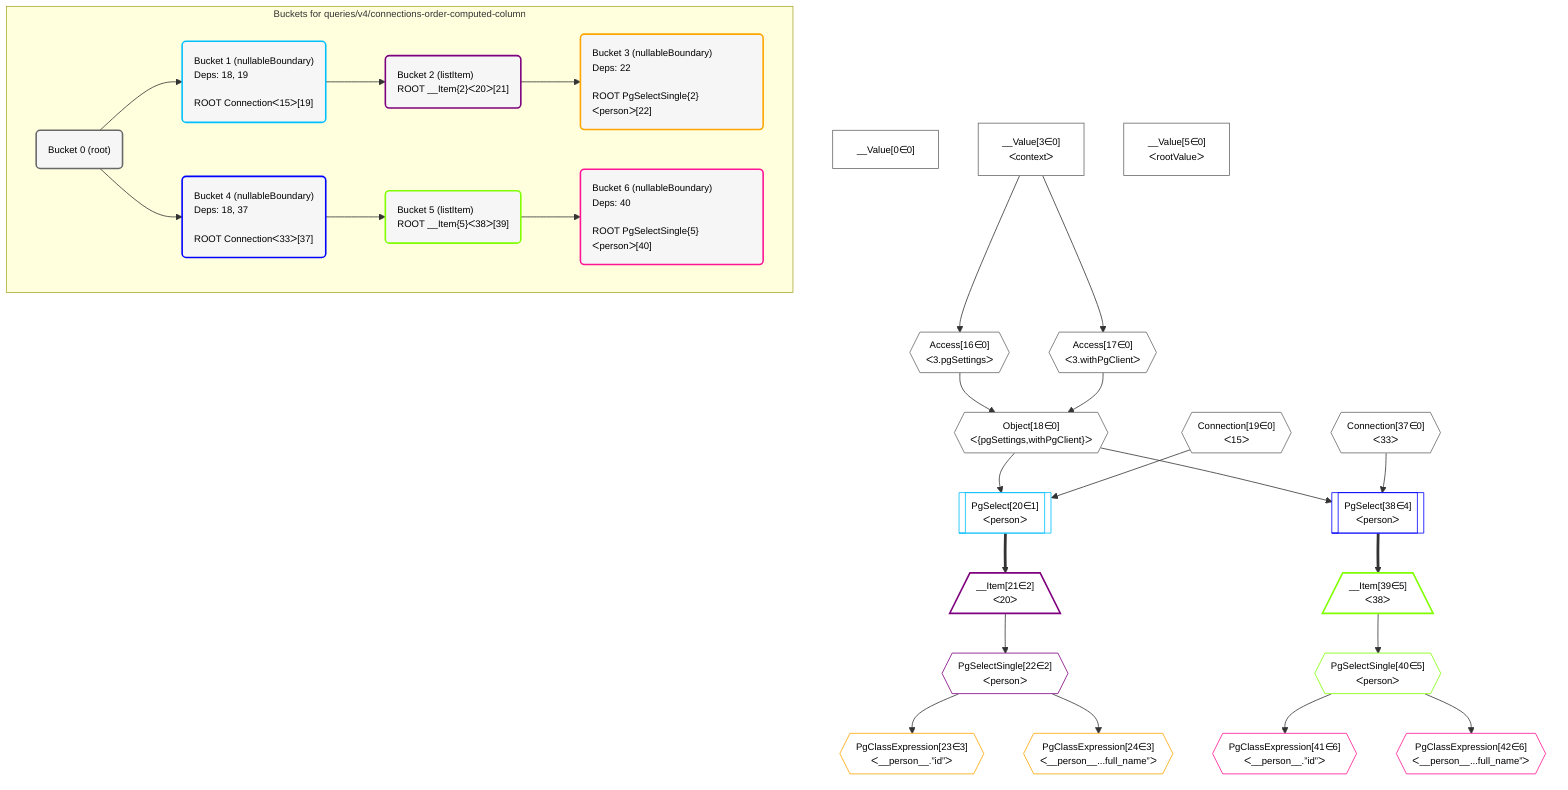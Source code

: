 %%{init: {'themeVariables': { 'fontSize': '12px'}}}%%
graph TD
    classDef path fill:#eee,stroke:#000,color:#000
    classDef plan fill:#fff,stroke-width:1px,color:#000
    classDef itemplan fill:#fff,stroke-width:2px,color:#000
    classDef unbatchedplan fill:#dff,stroke-width:1px,color:#000
    classDef sideeffectplan fill:#fcc,stroke-width:2px,color:#000
    classDef bucket fill:#f6f6f6,color:#000,stroke-width:2px,text-align:left


    %% define steps
    __Value0["__Value[0∈0]"]:::plan
    __Value3["__Value[3∈0]<br />ᐸcontextᐳ"]:::plan
    __Value5["__Value[5∈0]<br />ᐸrootValueᐳ"]:::plan
    Access16{{"Access[16∈0]<br />ᐸ3.pgSettingsᐳ"}}:::plan
    Access17{{"Access[17∈0]<br />ᐸ3.withPgClientᐳ"}}:::plan
    Object18{{"Object[18∈0]<br />ᐸ{pgSettings,withPgClient}ᐳ"}}:::plan
    Connection19{{"Connection[19∈0]<br />ᐸ15ᐳ"}}:::plan
    PgSelect20[["PgSelect[20∈1]<br />ᐸpersonᐳ"]]:::plan
    __Item21[/"__Item[21∈2]<br />ᐸ20ᐳ"\]:::itemplan
    PgSelectSingle22{{"PgSelectSingle[22∈2]<br />ᐸpersonᐳ"}}:::plan
    PgClassExpression23{{"PgClassExpression[23∈3]<br />ᐸ__person__.”id”ᐳ"}}:::plan
    PgClassExpression24{{"PgClassExpression[24∈3]<br />ᐸ__person__...full_name”ᐳ"}}:::plan
    Connection37{{"Connection[37∈0]<br />ᐸ33ᐳ"}}:::plan
    PgSelect38[["PgSelect[38∈4]<br />ᐸpersonᐳ"]]:::plan
    __Item39[/"__Item[39∈5]<br />ᐸ38ᐳ"\]:::itemplan
    PgSelectSingle40{{"PgSelectSingle[40∈5]<br />ᐸpersonᐳ"}}:::plan
    PgClassExpression41{{"PgClassExpression[41∈6]<br />ᐸ__person__.”id”ᐳ"}}:::plan
    PgClassExpression42{{"PgClassExpression[42∈6]<br />ᐸ__person__...full_name”ᐳ"}}:::plan

    %% plan dependencies
    __Value3 --> Access16
    __Value3 --> Access17
    Access16 & Access17 --> Object18
    Object18 & Connection19 --> PgSelect20
    PgSelect20 ==> __Item21
    __Item21 --> PgSelectSingle22
    PgSelectSingle22 --> PgClassExpression23
    PgSelectSingle22 --> PgClassExpression24
    Object18 & Connection37 --> PgSelect38
    PgSelect38 ==> __Item39
    __Item39 --> PgSelectSingle40
    PgSelectSingle40 --> PgClassExpression41
    PgSelectSingle40 --> PgClassExpression42

    subgraph "Buckets for queries/v4/connections-order-computed-column"
    Bucket0("Bucket 0 (root)"):::bucket
    classDef bucket0 stroke:#696969
    class Bucket0,__Value0,__Value3,__Value5,Access16,Access17,Object18,Connection19,Connection37 bucket0
    Bucket1("Bucket 1 (nullableBoundary)<br />Deps: 18, 19<br /><br />ROOT Connectionᐸ15ᐳ[19]"):::bucket
    classDef bucket1 stroke:#00bfff
    class Bucket1,PgSelect20 bucket1
    Bucket2("Bucket 2 (listItem)<br />ROOT __Item{2}ᐸ20ᐳ[21]"):::bucket
    classDef bucket2 stroke:#7f007f
    class Bucket2,__Item21,PgSelectSingle22 bucket2
    Bucket3("Bucket 3 (nullableBoundary)<br />Deps: 22<br /><br />ROOT PgSelectSingle{2}ᐸpersonᐳ[22]"):::bucket
    classDef bucket3 stroke:#ffa500
    class Bucket3,PgClassExpression23,PgClassExpression24 bucket3
    Bucket4("Bucket 4 (nullableBoundary)<br />Deps: 18, 37<br /><br />ROOT Connectionᐸ33ᐳ[37]"):::bucket
    classDef bucket4 stroke:#0000ff
    class Bucket4,PgSelect38 bucket4
    Bucket5("Bucket 5 (listItem)<br />ROOT __Item{5}ᐸ38ᐳ[39]"):::bucket
    classDef bucket5 stroke:#7fff00
    class Bucket5,__Item39,PgSelectSingle40 bucket5
    Bucket6("Bucket 6 (nullableBoundary)<br />Deps: 40<br /><br />ROOT PgSelectSingle{5}ᐸpersonᐳ[40]"):::bucket
    classDef bucket6 stroke:#ff1493
    class Bucket6,PgClassExpression41,PgClassExpression42 bucket6
    Bucket0 --> Bucket1 & Bucket4
    Bucket1 --> Bucket2
    Bucket2 --> Bucket3
    Bucket4 --> Bucket5
    Bucket5 --> Bucket6
    end
